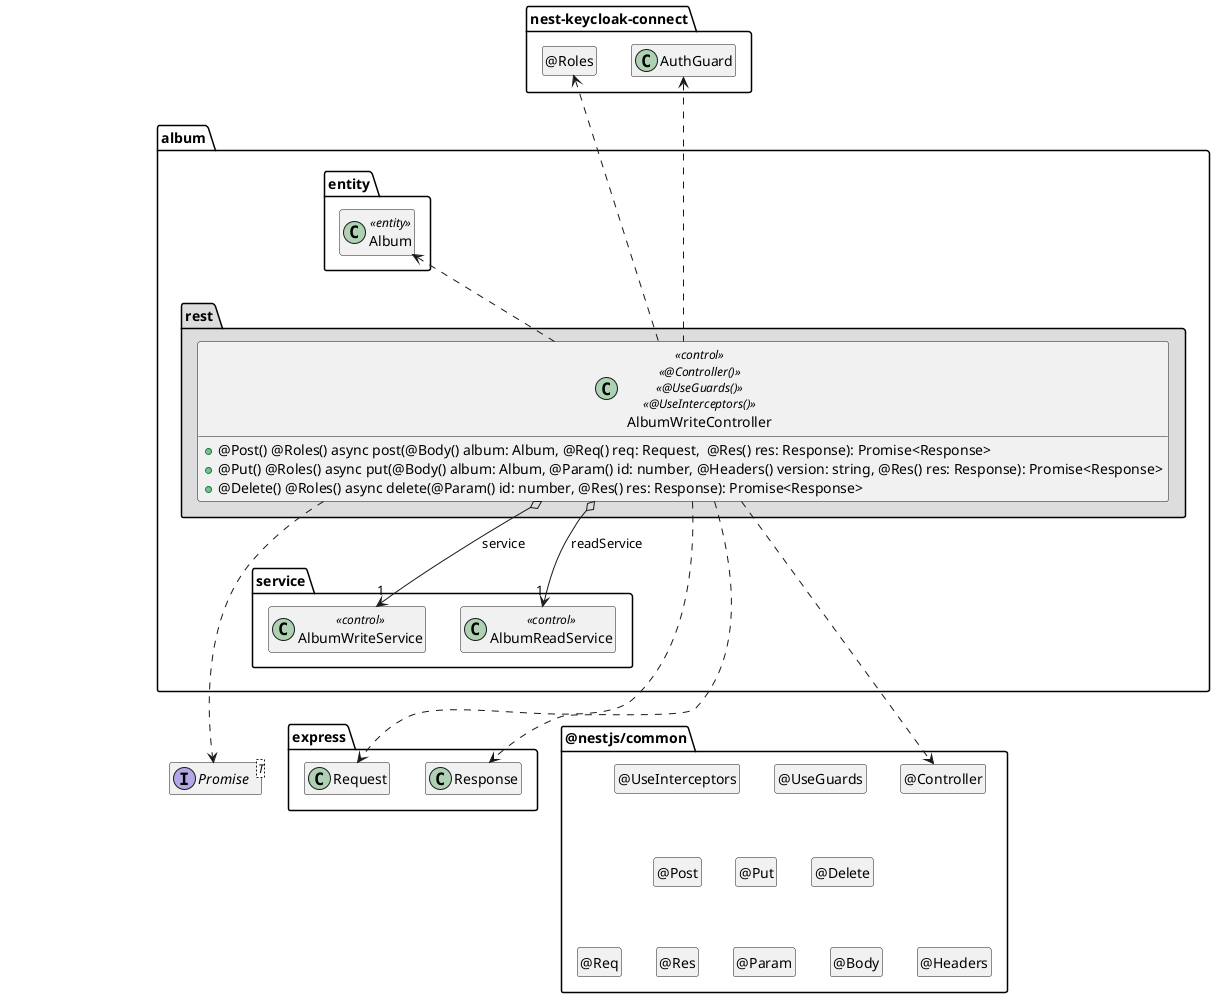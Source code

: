@startuml Controller-Klasse

interface Promise<T>

package @nestjs/common {
  class "@Controller" as Controller
  hide Controller circle

  class "@UseGuards" as UseGuards
  hide UseGuards circle

  class "@UseInterceptors" as UseInterceptors
  hide UseInterceptors circle

  class "@Post" as Post
  hide Post circle

  class "@Put" as Put
  hide Put circle

  class "@Delete" as Delete
  hide Delete circle

  class "@Req" as Req
  hide Req circle

  class "@Res" as Res
  hide Res circle

  class "@Param" as Param
  hide Param circle

  class "@Body" as Body
  hide Body circle

  class "@Headers" as Headers
  hide Headers circle

  UseInterceptors .[hidden].> Post
  UseInterceptors .[hidden].> Put
  UseInterceptors .[hidden].> Delete

  Post .[hidden].> Req
  Post .[hidden].> Res
  Post .[hidden].> Param
  Post .[hidden].> Body
  Post .[hidden].> Headers
}

package nest-keycloak-connect {
  class AuthGuard

  class "@Roles" as Roles
  hide Roles circle
}

package express {
  class Request
  class Response

  Response .right[hidden].> Controller
}

package album {
  package entity #FFFFFF {
    class Album <<entity>>

    Album .[hidden].> Promise
    Album .[hidden].> Request
  }

  package service {
    class AlbumWriteService << control >>
    class AlbumReadService << control >>
  }

  package rest #DDDDDD {
    class AlbumWriteController << control >> << @Controller() >> << @UseGuards() >> << @UseInterceptors() >> {
      + @Post() @Roles() async post(@Body() album: Album, @Req() req: Request,  @Res() res: Response): Promise<Response>
      + @Put() @Roles() async put(@Body() album: Album, @Param() id: number, @Headers() version: string, @Res() res: Response): Promise<Response>
      + @Delete() @Roles() async delete(@Param() id: number, @Res() res: Response): Promise<Response>
    }

    AlbumWriteController o--> "1" AlbumWriteService : service
    AlbumWriteController o--> "1" AlbumReadService : readService
    AlbumWriteController ..up> Album

    AlbumWriteController ..> Controller

    AlbumWriteController .up.> AuthGuard
    AlbumWriteController .up.> Roles

    AlbumWriteController ..> Request
    AlbumWriteController ..> Response
    AlbumWriteController ..> Promise

    Album .up[hidden].> Roles
    AlbumWriteService .[hidden].> Request
    AlbumWriteService .[hidden].> Promise
  }
}

hide empty members

@enduml
